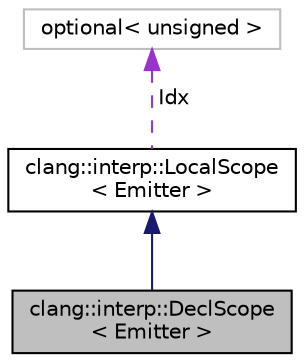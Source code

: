 digraph "clang::interp::DeclScope&lt; Emitter &gt;"
{
 // LATEX_PDF_SIZE
  bgcolor="transparent";
  edge [fontname="Helvetica",fontsize="10",labelfontname="Helvetica",labelfontsize="10"];
  node [fontname="Helvetica",fontsize="10",shape=record];
  Node1 [label="clang::interp::DeclScope\l\< Emitter \>",height=0.2,width=0.4,color="black", fillcolor="grey75", style="filled", fontcolor="black",tooltip="Scope used to handle temporaries in toplevel variable declarations."];
  Node2 -> Node1 [dir="back",color="midnightblue",fontsize="10",style="solid",fontname="Helvetica"];
  Node2 [label="clang::interp::LocalScope\l\< Emitter \>",height=0.2,width=0.4,color="black",URL="$classclang_1_1interp_1_1LocalScope.html",tooltip="Scope for local variables."];
  Node3 -> Node2 [dir="back",color="darkorchid3",fontsize="10",style="dashed",label=" Idx" ,fontname="Helvetica"];
  Node3 [label="optional\< unsigned \>",height=0.2,width=0.4,color="grey75",tooltip=" "];
}
